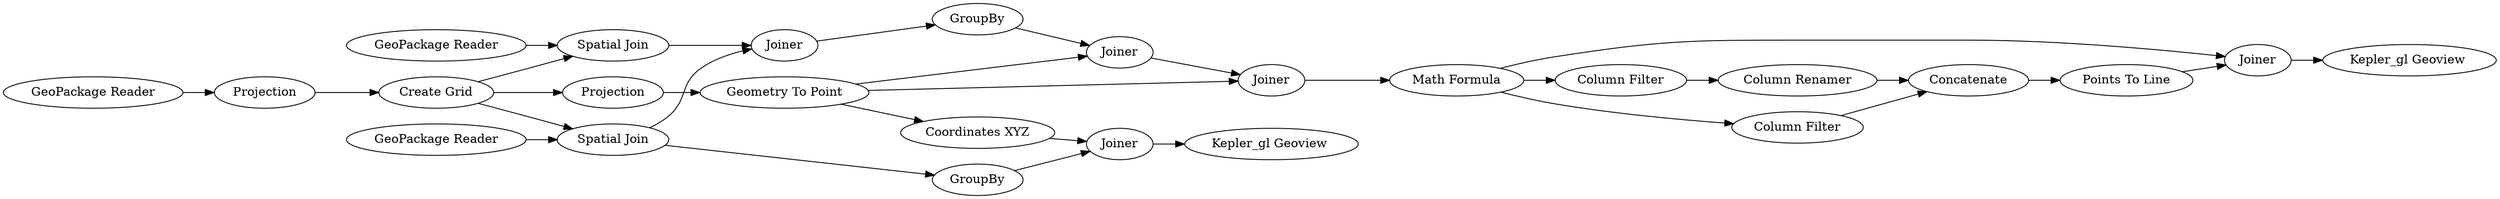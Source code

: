 digraph {
	20 -> 21
	7 -> 8
	14 -> 16
	8 -> 9
	23 -> 24
	13 -> 14
	15 -> 18
	7 -> 22
	4 -> 6
	6 -> 8
	11 -> 23
	3 -> 10
	12 -> 13
	18 -> 19
	3 -> 7
	14 -> 20
	14 -> 15
	17 -> 18
	1 -> 2
	11 -> 12
	10 -> 11
	5 -> 7
	22 -> 24
	9 -> 12
	24 -> 25
	3 -> 6
	16 -> 17
	19 -> 20
	2 -> 3
	11 -> 13
	7 [label="Spatial Join"]
	9 [label=GroupBy]
	18 [label=Concatenate]
	21 [label="Kepler_gl Geoview "]
	8 [label=Joiner]
	17 [label="Column Renamer"]
	3 [label="Create Grid"]
	19 [label="Points To Line"]
	24 [label=Joiner]
	6 [label="Spatial Join"]
	15 [label="Column Filter"]
	25 [label="Kepler_gl Geoview "]
	12 [label=Joiner]
	10 [label=Projection]
	16 [label="Column Filter"]
	1 [label="GeoPackage Reader"]
	22 [label=GroupBy]
	11 [label="Geometry To Point"]
	4 [label="GeoPackage Reader"]
	23 [label="Coordinates XYZ"]
	14 [label="Math Formula"]
	5 [label="GeoPackage Reader"]
	13 [label=Joiner]
	20 [label=Joiner]
	2 [label=Projection]
	rankdir=LR
}
